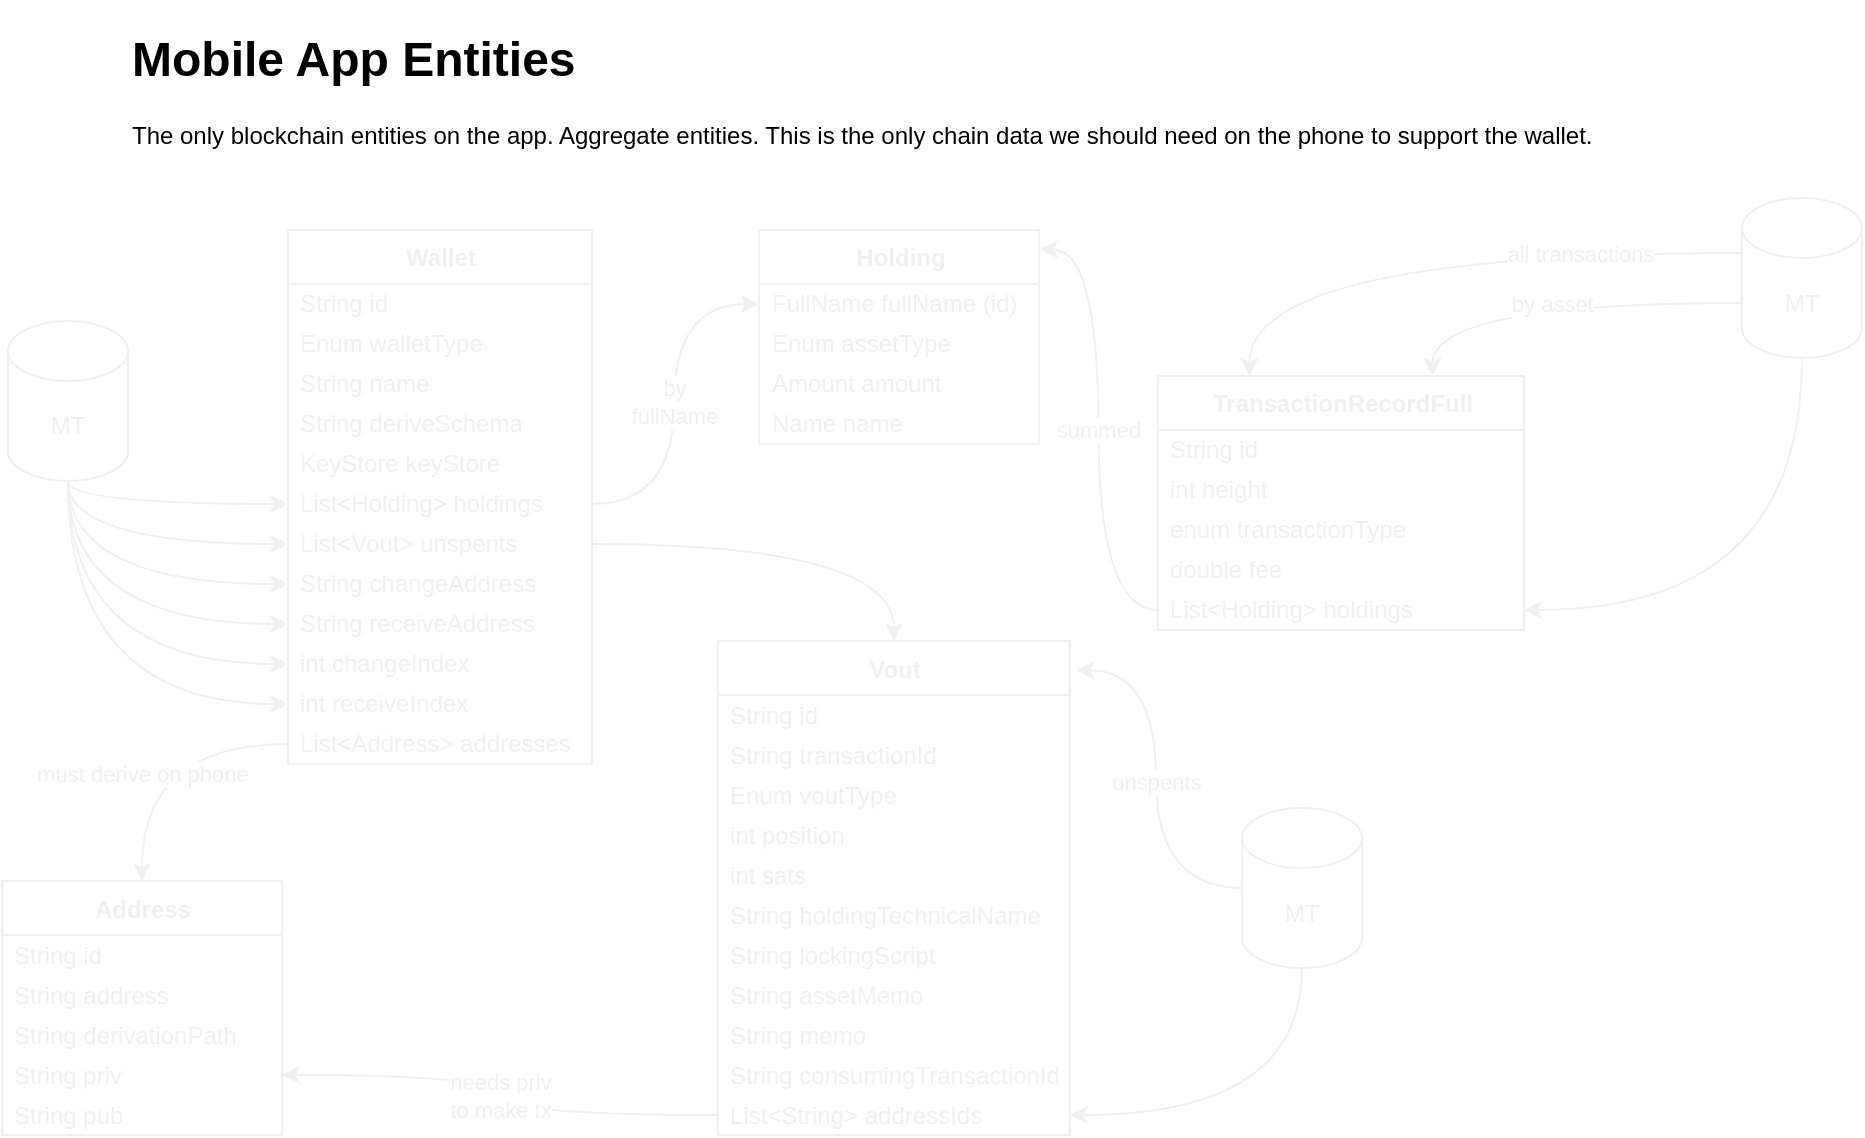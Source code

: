 <mxfile>
    <diagram id="anjcI6v9qnn2wcEVP-cM" name="Page-1">
        <mxGraphModel dx="-2636" dy="-5148" grid="1" gridSize="10" guides="1" tooltips="1" connect="1" arrows="1" fold="1" page="1" pageScale="1" pageWidth="850" pageHeight="1100" math="0" shadow="0">
            <root>
                <mxCell id="0"/>
                <mxCell id="1" parent="0"/>
                <mxCell id="2" value="&lt;h1&gt;Mobile App Entities&lt;/h1&gt;&lt;p&gt;The only blockchain entities on the app. Aggregate entities. This is the only chain data we should need on the phone to support the wallet.&lt;/p&gt;" style="text;html=1;strokeColor=none;fillColor=none;spacing=5;spacingTop=-20;whiteSpace=wrap;overflow=hidden;rounded=0;" parent="1" vertex="1">
                    <mxGeometry x="4320" y="5520" width="813" height="72" as="geometry"/>
                </mxCell>
                <mxCell id="3" value="&lt;b&gt;Address&lt;/b&gt;" style="swimlane;fontStyle=0;align=center;verticalAlign=top;childLayout=stackLayout;horizontal=1;startSize=27;horizontalStack=0;resizeParent=1;resizeParentMax=0;resizeLast=0;collapsible=0;marginBottom=0;html=1;labelBackgroundColor=none;fontColor=#F0F0F0;strokeColor=#F0F0F0;" parent="1" vertex="1">
                    <mxGeometry x="4260" y="5950.5" width="140" height="127" as="geometry"/>
                </mxCell>
                <mxCell id="4" value="String id" style="text;html=1;strokeColor=none;fillColor=none;align=left;verticalAlign=middle;spacingLeft=4;spacingRight=4;overflow=hidden;rotatable=0;points=[[0,0.5],[1,0.5]];portConstraint=eastwest;labelBackgroundColor=none;fontColor=#F0F0F0;" parent="3" vertex="1">
                    <mxGeometry y="27" width="140" height="20" as="geometry"/>
                </mxCell>
                <mxCell id="5" value="String address" style="text;html=1;strokeColor=none;fillColor=none;align=left;verticalAlign=middle;spacingLeft=4;spacingRight=4;overflow=hidden;rotatable=0;points=[[0,0.5],[1,0.5]];portConstraint=eastwest;labelBackgroundColor=none;fontColor=#F0F0F0;" parent="3" vertex="1">
                    <mxGeometry y="47" width="140" height="20" as="geometry"/>
                </mxCell>
                <mxCell id="6" value="String derivationPath" style="text;html=1;strokeColor=none;fillColor=none;align=left;verticalAlign=middle;spacingLeft=4;spacingRight=4;overflow=hidden;rotatable=0;points=[[0,0.5],[1,0.5]];portConstraint=eastwest;labelBackgroundColor=none;fontColor=#F0F0F0;" parent="3" vertex="1">
                    <mxGeometry y="67" width="140" height="20" as="geometry"/>
                </mxCell>
                <mxCell id="7" value="String priv" style="text;html=1;strokeColor=none;fillColor=none;align=left;verticalAlign=middle;spacingLeft=4;spacingRight=4;overflow=hidden;rotatable=0;points=[[0,0.5],[1,0.5]];portConstraint=eastwest;labelBackgroundColor=none;fontColor=#F0F0F0;" parent="3" vertex="1">
                    <mxGeometry y="87" width="140" height="20" as="geometry"/>
                </mxCell>
                <mxCell id="8" value="String pub" style="text;html=1;strokeColor=none;fillColor=none;align=left;verticalAlign=middle;spacingLeft=4;spacingRight=4;overflow=hidden;rotatable=0;points=[[0,0.5],[1,0.5]];portConstraint=eastwest;labelBackgroundColor=none;fontColor=#F0F0F0;" parent="3" vertex="1">
                    <mxGeometry y="107" width="140" height="20" as="geometry"/>
                </mxCell>
                <mxCell id="9" value="&lt;b&gt;Wallet&lt;/b&gt;&lt;br&gt;" style="swimlane;fontStyle=0;align=center;verticalAlign=top;childLayout=stackLayout;horizontal=1;startSize=27;horizontalStack=0;resizeParent=1;resizeParentMax=0;resizeLast=0;collapsible=0;marginBottom=0;html=1;labelBackgroundColor=none;fontColor=#F0F0F0;strokeColor=#F0F0F0;" parent="1" vertex="1">
                    <mxGeometry x="4403" y="5625" width="152" height="267" as="geometry"/>
                </mxCell>
                <mxCell id="10" value="String id" style="text;html=1;strokeColor=none;fillColor=none;align=left;verticalAlign=middle;spacingLeft=4;spacingRight=4;overflow=hidden;rotatable=0;points=[[0,0.5],[1,0.5]];portConstraint=eastwest;labelBackgroundColor=none;fontColor=#F0F0F0;" parent="9" vertex="1">
                    <mxGeometry y="27" width="152" height="20" as="geometry"/>
                </mxCell>
                <mxCell id="11" value="Enum walletType" style="text;html=1;strokeColor=none;fillColor=none;align=left;verticalAlign=middle;spacingLeft=4;spacingRight=4;overflow=hidden;rotatable=0;points=[[0,0.5],[1,0.5]];portConstraint=eastwest;labelBackgroundColor=none;fontColor=#F0F0F0;" parent="9" vertex="1">
                    <mxGeometry y="47" width="152" height="20" as="geometry"/>
                </mxCell>
                <mxCell id="12" value="String name" style="text;html=1;strokeColor=none;fillColor=none;align=left;verticalAlign=middle;spacingLeft=4;spacingRight=4;overflow=hidden;rotatable=0;points=[[0,0.5],[1,0.5]];portConstraint=eastwest;labelBackgroundColor=none;fontColor=#F0F0F0;" parent="9" vertex="1">
                    <mxGeometry y="67" width="152" height="20" as="geometry"/>
                </mxCell>
                <mxCell id="13" value="String deriveSchema" style="text;html=1;strokeColor=none;fillColor=none;align=left;verticalAlign=middle;spacingLeft=4;spacingRight=4;overflow=hidden;rotatable=0;points=[[0,0.5],[1,0.5]];portConstraint=eastwest;labelBackgroundColor=none;fontColor=#F0F0F0;" parent="9" vertex="1">
                    <mxGeometry y="87" width="152" height="20" as="geometry"/>
                </mxCell>
                <mxCell id="14" value="KeyStore keyStore" style="text;html=1;strokeColor=none;fillColor=none;align=left;verticalAlign=middle;spacingLeft=4;spacingRight=4;overflow=hidden;rotatable=0;points=[[0,0.5],[1,0.5]];portConstraint=eastwest;labelBackgroundColor=none;fontColor=#F0F0F0;" parent="9" vertex="1">
                    <mxGeometry y="107" width="152" height="20" as="geometry"/>
                </mxCell>
                <mxCell id="15" value="List&amp;lt;Holding&amp;gt; holdings" style="text;html=1;strokeColor=none;fillColor=none;align=left;verticalAlign=middle;spacingLeft=4;spacingRight=4;overflow=hidden;rotatable=0;points=[[0,0.5],[1,0.5]];portConstraint=eastwest;labelBackgroundColor=none;fontColor=#F0F0F0;" parent="9" vertex="1">
                    <mxGeometry y="127" width="152" height="20" as="geometry"/>
                </mxCell>
                <mxCell id="16" value="List&amp;lt;Vout&amp;gt; unspents" style="text;html=1;strokeColor=none;fillColor=none;align=left;verticalAlign=middle;spacingLeft=4;spacingRight=4;overflow=hidden;rotatable=0;points=[[0,0.5],[1,0.5]];portConstraint=eastwest;labelBackgroundColor=none;fontColor=#F0F0F0;" parent="9" vertex="1">
                    <mxGeometry y="147" width="152" height="20" as="geometry"/>
                </mxCell>
                <mxCell id="17" value="String changeAddress" style="text;html=1;strokeColor=none;fillColor=none;align=left;verticalAlign=middle;spacingLeft=4;spacingRight=4;overflow=hidden;rotatable=0;points=[[0,0.5],[1,0.5]];portConstraint=eastwest;labelBackgroundColor=none;fontColor=#F0F0F0;" parent="9" vertex="1">
                    <mxGeometry y="167" width="152" height="20" as="geometry"/>
                </mxCell>
                <mxCell id="18" value="String receiveAddress" style="text;html=1;strokeColor=none;fillColor=none;align=left;verticalAlign=middle;spacingLeft=4;spacingRight=4;overflow=hidden;rotatable=0;points=[[0,0.5],[1,0.5]];portConstraint=eastwest;labelBackgroundColor=none;fontColor=#F0F0F0;" parent="9" vertex="1">
                    <mxGeometry y="187" width="152" height="20" as="geometry"/>
                </mxCell>
                <mxCell id="19" value="int changeIndex" style="text;html=1;strokeColor=none;fillColor=none;align=left;verticalAlign=middle;spacingLeft=4;spacingRight=4;overflow=hidden;rotatable=0;points=[[0,0.5],[1,0.5]];portConstraint=eastwest;labelBackgroundColor=none;fontColor=#F0F0F0;" parent="9" vertex="1">
                    <mxGeometry y="207" width="152" height="20" as="geometry"/>
                </mxCell>
                <mxCell id="20" value="int receiveIndex" style="text;html=1;strokeColor=none;fillColor=none;align=left;verticalAlign=middle;spacingLeft=4;spacingRight=4;overflow=hidden;rotatable=0;points=[[0,0.5],[1,0.5]];portConstraint=eastwest;labelBackgroundColor=none;fontColor=#F0F0F0;" parent="9" vertex="1">
                    <mxGeometry y="227" width="152" height="20" as="geometry"/>
                </mxCell>
                <mxCell id="21" value="List&amp;lt;Address&amp;gt; addresses" style="text;html=1;strokeColor=none;fillColor=none;align=left;verticalAlign=middle;spacingLeft=4;spacingRight=4;overflow=hidden;rotatable=0;points=[[0,0.5],[1,0.5]];portConstraint=eastwest;labelBackgroundColor=none;fontColor=#F0F0F0;" parent="9" vertex="1">
                    <mxGeometry y="247" width="152" height="20" as="geometry"/>
                </mxCell>
                <mxCell id="22" value="&lt;b&gt;Vout&lt;br&gt;&lt;/b&gt;" style="swimlane;fontStyle=0;align=center;verticalAlign=top;childLayout=stackLayout;horizontal=1;startSize=27;horizontalStack=0;resizeParent=1;resizeParentMax=0;resizeLast=0;collapsible=0;marginBottom=0;html=1;labelBackgroundColor=none;fontColor=#F0F0F0;strokeColor=#F0F0F0;" parent="1" vertex="1">
                    <mxGeometry x="4618" y="5830.5" width="176" height="247" as="geometry"/>
                </mxCell>
                <mxCell id="23" value="String id" style="text;html=1;strokeColor=none;fillColor=none;align=left;verticalAlign=middle;spacingLeft=4;spacingRight=4;overflow=hidden;rotatable=0;points=[[0,0.5],[1,0.5]];portConstraint=eastwest;labelBackgroundColor=none;fontColor=#F0F0F0;" parent="22" vertex="1">
                    <mxGeometry y="27" width="176" height="20" as="geometry"/>
                </mxCell>
                <mxCell id="24" value="String transactionId" style="text;html=1;strokeColor=none;fillColor=none;align=left;verticalAlign=middle;spacingLeft=4;spacingRight=4;overflow=hidden;rotatable=0;points=[[0,0.5],[1,0.5]];portConstraint=eastwest;labelBackgroundColor=none;fontColor=#F0F0F0;" parent="22" vertex="1">
                    <mxGeometry y="47" width="176" height="20" as="geometry"/>
                </mxCell>
                <mxCell id="25" value="Enum voutType" style="text;html=1;strokeColor=none;fillColor=none;align=left;verticalAlign=middle;spacingLeft=4;spacingRight=4;overflow=hidden;rotatable=0;points=[[0,0.5],[1,0.5]];portConstraint=eastwest;labelBackgroundColor=none;fontColor=#F0F0F0;" parent="22" vertex="1">
                    <mxGeometry y="67" width="176" height="20" as="geometry"/>
                </mxCell>
                <mxCell id="26" value="int position" style="text;html=1;strokeColor=none;fillColor=none;align=left;verticalAlign=middle;spacingLeft=4;spacingRight=4;overflow=hidden;rotatable=0;points=[[0,0.5],[1,0.5]];portConstraint=eastwest;labelBackgroundColor=none;fontColor=#F0F0F0;" parent="22" vertex="1">
                    <mxGeometry y="87" width="176" height="20" as="geometry"/>
                </mxCell>
                <mxCell id="27" value="int sats" style="text;html=1;strokeColor=none;fillColor=none;align=left;verticalAlign=middle;spacingLeft=4;spacingRight=4;overflow=hidden;rotatable=0;points=[[0,0.5],[1,0.5]];portConstraint=eastwest;labelBackgroundColor=none;fontColor=#F0F0F0;" parent="22" vertex="1">
                    <mxGeometry y="107" width="176" height="20" as="geometry"/>
                </mxCell>
                <mxCell id="28" value="String holdingTechnicalName" style="text;html=1;strokeColor=none;fillColor=none;align=left;verticalAlign=middle;spacingLeft=4;spacingRight=4;overflow=hidden;rotatable=0;points=[[0,0.5],[1,0.5]];portConstraint=eastwest;labelBackgroundColor=none;fontColor=#F0F0F0;" parent="22" vertex="1">
                    <mxGeometry y="127" width="176" height="20" as="geometry"/>
                </mxCell>
                <mxCell id="29" value="String lockingScript" style="text;html=1;strokeColor=none;fillColor=none;align=left;verticalAlign=middle;spacingLeft=4;spacingRight=4;overflow=hidden;rotatable=0;points=[[0,0.5],[1,0.5]];portConstraint=eastwest;labelBackgroundColor=none;fontColor=#F0F0F0;" parent="22" vertex="1">
                    <mxGeometry y="147" width="176" height="20" as="geometry"/>
                </mxCell>
                <mxCell id="30" value="String assetMemo" style="text;html=1;strokeColor=none;fillColor=none;align=left;verticalAlign=middle;spacingLeft=4;spacingRight=4;overflow=hidden;rotatable=0;points=[[0,0.5],[1,0.5]];portConstraint=eastwest;labelBackgroundColor=none;fontColor=#F0F0F0;" parent="22" vertex="1">
                    <mxGeometry y="167" width="176" height="20" as="geometry"/>
                </mxCell>
                <mxCell id="31" value="String memo" style="text;html=1;strokeColor=none;fillColor=none;align=left;verticalAlign=middle;spacingLeft=4;spacingRight=4;overflow=hidden;rotatable=0;points=[[0,0.5],[1,0.5]];portConstraint=eastwest;labelBackgroundColor=none;fontColor=#F0F0F0;" parent="22" vertex="1">
                    <mxGeometry y="187" width="176" height="20" as="geometry"/>
                </mxCell>
                <mxCell id="32" value="String consumingTransactionId" style="text;html=1;strokeColor=none;fillColor=none;align=left;verticalAlign=middle;spacingLeft=4;spacingRight=4;overflow=hidden;rotatable=0;points=[[0,0.5],[1,0.5]];portConstraint=eastwest;labelBackgroundColor=none;fontColor=#F0F0F0;" parent="22" vertex="1">
                    <mxGeometry y="207" width="176" height="20" as="geometry"/>
                </mxCell>
                <mxCell id="33" value="List&amp;lt;String&amp;gt; addressIds" style="text;html=1;strokeColor=none;fillColor=none;align=left;verticalAlign=middle;spacingLeft=4;spacingRight=4;overflow=hidden;rotatable=0;points=[[0,0.5],[1,0.5]];portConstraint=eastwest;labelBackgroundColor=none;fontColor=#F0F0F0;" parent="22" vertex="1">
                    <mxGeometry y="227" width="176" height="20" as="geometry"/>
                </mxCell>
                <mxCell id="34" value="&lt;b&gt;TransactionRecordFull&lt;/b&gt;" style="swimlane;fontStyle=0;align=center;verticalAlign=top;childLayout=stackLayout;horizontal=1;startSize=27;horizontalStack=0;resizeParent=1;resizeParentMax=0;resizeLast=0;collapsible=0;marginBottom=0;html=1;labelBackgroundColor=none;fontColor=#F0F0F0;strokeColor=#F0F0F0;" parent="1" vertex="1">
                    <mxGeometry x="4838" y="5698" width="183" height="127" as="geometry"/>
                </mxCell>
                <mxCell id="35" value="String id" style="text;html=1;strokeColor=none;fillColor=none;align=left;verticalAlign=middle;spacingLeft=4;spacingRight=4;overflow=hidden;rotatable=0;points=[[0,0.5],[1,0.5]];portConstraint=eastwest;labelBackgroundColor=none;fontColor=#F0F0F0;" parent="34" vertex="1">
                    <mxGeometry y="27" width="183" height="20" as="geometry"/>
                </mxCell>
                <mxCell id="36" value="int height" style="text;html=1;strokeColor=none;fillColor=none;align=left;verticalAlign=middle;spacingLeft=4;spacingRight=4;overflow=hidden;rotatable=0;points=[[0,0.5],[1,0.5]];portConstraint=eastwest;labelBackgroundColor=none;fontColor=#F0F0F0;" parent="34" vertex="1">
                    <mxGeometry y="47" width="183" height="20" as="geometry"/>
                </mxCell>
                <mxCell id="37" value="enum transactionType" style="text;html=1;strokeColor=none;fillColor=none;align=left;verticalAlign=middle;spacingLeft=4;spacingRight=4;overflow=hidden;rotatable=0;points=[[0,0.5],[1,0.5]];portConstraint=eastwest;labelBackgroundColor=none;fontColor=#F0F0F0;" parent="34" vertex="1">
                    <mxGeometry y="67" width="183" height="20" as="geometry"/>
                </mxCell>
                <mxCell id="38" value="double fee" style="text;html=1;strokeColor=none;fillColor=none;align=left;verticalAlign=middle;spacingLeft=4;spacingRight=4;overflow=hidden;rotatable=0;points=[[0,0.5],[1,0.5]];portConstraint=eastwest;labelBackgroundColor=none;fontColor=#F0F0F0;" parent="34" vertex="1">
                    <mxGeometry y="87" width="183" height="20" as="geometry"/>
                </mxCell>
                <mxCell id="39" value="List&amp;lt;Holding&amp;gt; holdings" style="text;html=1;strokeColor=none;fillColor=none;align=left;verticalAlign=middle;spacingLeft=4;spacingRight=4;overflow=hidden;rotatable=0;points=[[0,0.5],[1,0.5]];portConstraint=eastwest;labelBackgroundColor=none;fontColor=#F0F0F0;" parent="34" vertex="1">
                    <mxGeometry y="107" width="183" height="20" as="geometry"/>
                </mxCell>
                <mxCell id="40" value="&lt;b&gt;Holding&lt;/b&gt;" style="swimlane;fontStyle=0;align=center;verticalAlign=top;childLayout=stackLayout;horizontal=1;startSize=27;horizontalStack=0;resizeParent=1;resizeParentMax=0;resizeLast=0;collapsible=0;marginBottom=0;html=1;labelBackgroundColor=none;fontColor=#F0F0F0;strokeColor=#F0F0F0;" parent="1" vertex="1">
                    <mxGeometry x="4638.5" y="5625" width="140" height="107" as="geometry"/>
                </mxCell>
                <mxCell id="66" value="FullName fullName (id)" style="text;html=1;strokeColor=none;fillColor=none;align=left;verticalAlign=middle;spacingLeft=4;spacingRight=4;overflow=hidden;rotatable=0;points=[[0,0.5],[1,0.5]];portConstraint=eastwest;labelBackgroundColor=none;fontColor=#F0F0F0;" vertex="1" parent="40">
                    <mxGeometry y="27" width="140" height="20" as="geometry"/>
                </mxCell>
                <mxCell id="67" value="Enum assetType" style="text;html=1;strokeColor=none;fillColor=none;align=left;verticalAlign=middle;spacingLeft=4;spacingRight=4;overflow=hidden;rotatable=0;points=[[0,0.5],[1,0.5]];portConstraint=eastwest;labelBackgroundColor=none;fontColor=#F0F0F0;" vertex="1" parent="40">
                    <mxGeometry y="47" width="140" height="20" as="geometry"/>
                </mxCell>
                <mxCell id="68" value="Amount amount" style="text;html=1;strokeColor=none;fillColor=none;align=left;verticalAlign=middle;spacingLeft=4;spacingRight=4;overflow=hidden;rotatable=0;points=[[0,0.5],[1,0.5]];portConstraint=eastwest;labelBackgroundColor=none;fontColor=#F0F0F0;" vertex="1" parent="40">
                    <mxGeometry y="67" width="140" height="20" as="geometry"/>
                </mxCell>
                <mxCell id="69" value="Name name" style="text;html=1;strokeColor=none;fillColor=none;align=left;verticalAlign=middle;spacingLeft=4;spacingRight=4;overflow=hidden;rotatable=0;points=[[0,0.5],[1,0.5]];portConstraint=eastwest;labelBackgroundColor=none;fontColor=#F0F0F0;" vertex="1" parent="40">
                    <mxGeometry y="87" width="140" height="20" as="geometry"/>
                </mxCell>
                <mxCell id="47" value="by &lt;br&gt;fullName" style="edgeStyle=orthogonalEdgeStyle;curved=1;html=1;labelBackgroundColor=default;fontColor=#F0F0F0;endArrow=classic;endFill=1;strokeColor=#F0F0F0;exitX=1;exitY=0.5;exitDx=0;exitDy=0;entryX=0;entryY=0.5;entryDx=0;entryDy=0;" parent="1" source="15" target="66" edge="1">
                    <mxGeometry relative="1" as="geometry">
                        <mxPoint x="4596" y="5650" as="targetPoint"/>
                        <Array as="points">
                            <mxPoint x="4596" y="5762"/>
                            <mxPoint x="4596" y="5662"/>
                        </Array>
                    </mxGeometry>
                </mxCell>
                <mxCell id="48" value="needs priv&lt;br&gt;to make tx" style="edgeStyle=orthogonalEdgeStyle;curved=1;html=1;entryX=1;entryY=0.5;entryDx=0;entryDy=0;labelBackgroundColor=default;fontColor=#F0F0F0;endArrow=classic;endFill=1;strokeColor=#F0F0F0;" parent="1" source="33" target="7" edge="1">
                    <mxGeometry relative="1" as="geometry"/>
                </mxCell>
                <mxCell id="49" value="summed" style="edgeStyle=orthogonalEdgeStyle;curved=1;html=1;entryX=1.004;entryY=0.091;entryDx=0;entryDy=0;labelBackgroundColor=default;fontColor=#F0F0F0;endArrow=classic;endFill=1;strokeColor=#F0F0F0;entryPerimeter=0;" parent="1" source="39" target="40" edge="1">
                    <mxGeometry relative="1" as="geometry"/>
                </mxCell>
                <mxCell id="50" style="edgeStyle=orthogonalEdgeStyle;curved=1;html=1;labelBackgroundColor=default;fontColor=#F0F0F0;endArrow=classic;endFill=1;strokeColor=#F0F0F0;" parent="1" source="16" target="22" edge="1">
                    <mxGeometry relative="1" as="geometry">
                        <mxPoint x="4587" y="5883" as="targetPoint"/>
                    </mxGeometry>
                </mxCell>
                <mxCell id="51" value="must derive on phone" style="edgeStyle=orthogonalEdgeStyle;curved=1;html=1;entryX=0.5;entryY=0;entryDx=0;entryDy=0;labelBackgroundColor=default;fontColor=#F0F0F0;endArrow=classic;endFill=1;strokeColor=#F0F0F0;" parent="1" source="21" target="3" edge="1">
                    <mxGeometry x="0.246" relative="1" as="geometry">
                        <mxPoint as="offset"/>
                    </mxGeometry>
                </mxCell>
                <mxCell id="52" style="edgeStyle=orthogonalEdgeStyle;curved=1;html=1;entryX=0;entryY=0.5;entryDx=0;entryDy=0;labelBackgroundColor=default;fontColor=#F0F0F0;endArrow=classic;endFill=1;strokeColor=#F0F0F0;" parent="1" source="58" target="20" edge="1">
                    <mxGeometry relative="1" as="geometry"/>
                </mxCell>
                <mxCell id="53" style="edgeStyle=orthogonalEdgeStyle;curved=1;html=1;entryX=0;entryY=0.5;entryDx=0;entryDy=0;labelBackgroundColor=default;fontColor=#F0F0F0;endArrow=classic;endFill=1;strokeColor=#F0F0F0;" parent="1" source="58" target="19" edge="1">
                    <mxGeometry relative="1" as="geometry"/>
                </mxCell>
                <mxCell id="54" style="edgeStyle=orthogonalEdgeStyle;curved=1;html=1;entryX=0;entryY=0.5;entryDx=0;entryDy=0;labelBackgroundColor=default;fontColor=#F0F0F0;endArrow=classic;endFill=1;strokeColor=#F0F0F0;" parent="1" source="58" target="18" edge="1">
                    <mxGeometry relative="1" as="geometry"/>
                </mxCell>
                <mxCell id="55" style="edgeStyle=orthogonalEdgeStyle;curved=1;html=1;entryX=0;entryY=0.5;entryDx=0;entryDy=0;labelBackgroundColor=default;fontColor=#F0F0F0;endArrow=classic;endFill=1;strokeColor=#F0F0F0;" parent="1" source="58" target="17" edge="1">
                    <mxGeometry relative="1" as="geometry"/>
                </mxCell>
                <mxCell id="56" style="edgeStyle=orthogonalEdgeStyle;curved=1;html=1;labelBackgroundColor=default;fontColor=#F0F0F0;endArrow=classic;endFill=1;strokeColor=#F0F0F0;" parent="1" source="58" target="15" edge="1">
                    <mxGeometry relative="1" as="geometry"/>
                </mxCell>
                <mxCell id="57" style="edgeStyle=orthogonalEdgeStyle;curved=1;html=1;entryX=0;entryY=0.5;entryDx=0;entryDy=0;labelBackgroundColor=default;fontColor=#F0F0F0;endArrow=classic;endFill=1;strokeColor=#F0F0F0;" parent="1" source="58" target="16" edge="1">
                    <mxGeometry relative="1" as="geometry"/>
                </mxCell>
                <mxCell id="58" value="MT" style="shape=cylinder3;whiteSpace=wrap;html=1;boundedLbl=1;backgroundOutline=1;size=15;labelBackgroundColor=none;fontColor=#F0F0F0;strokeColor=#F0F0F0;" parent="1" vertex="1">
                    <mxGeometry x="4263" y="5670.5" width="60" height="80" as="geometry"/>
                </mxCell>
                <mxCell id="59" value="all transactions" style="edgeStyle=orthogonalEdgeStyle;curved=1;html=1;entryX=0.25;entryY=0;entryDx=0;entryDy=0;labelBackgroundColor=default;fontColor=#F0F0F0;endArrow=classic;endFill=1;strokeColor=#F0F0F0;exitX=0;exitY=0;exitDx=0;exitDy=27.5;exitPerimeter=0;" parent="1" source="62" target="34" edge="1">
                    <mxGeometry x="-0.47" relative="1" as="geometry">
                        <mxPoint as="offset"/>
                    </mxGeometry>
                </mxCell>
                <mxCell id="60" style="edgeStyle=orthogonalEdgeStyle;curved=1;html=1;labelBackgroundColor=default;fontColor=#F0F0F0;endArrow=classic;endFill=1;strokeColor=#F0F0F0;" parent="1" source="62" target="39" edge="1">
                    <mxGeometry relative="1" as="geometry"/>
                </mxCell>
                <mxCell id="61" value="by asset" style="edgeStyle=orthogonalEdgeStyle;curved=1;html=1;entryX=0.75;entryY=0;entryDx=0;entryDy=0;labelBackgroundColor=default;fontColor=#F0F0F0;endArrow=classic;endFill=1;strokeColor=#F0F0F0;exitX=0;exitY=0;exitDx=0;exitDy=52.5;exitPerimeter=0;" parent="1" source="62" target="34" edge="1">
                    <mxGeometry relative="1" as="geometry"/>
                </mxCell>
                <mxCell id="62" value="MT" style="shape=cylinder3;whiteSpace=wrap;html=1;boundedLbl=1;backgroundOutline=1;size=15;labelBackgroundColor=none;fontColor=#F0F0F0;strokeColor=#F0F0F0;" parent="1" vertex="1">
                    <mxGeometry x="5130" y="5609" width="60" height="80" as="geometry"/>
                </mxCell>
                <mxCell id="63" value="unspents" style="edgeStyle=orthogonalEdgeStyle;curved=1;html=1;entryX=1.018;entryY=0.059;entryDx=0;entryDy=0;entryPerimeter=0;labelBackgroundColor=default;fontColor=#F0F0F0;endArrow=classic;endFill=1;strokeColor=#F0F0F0;" parent="1" source="65" target="22" edge="1">
                    <mxGeometry relative="1" as="geometry"/>
                </mxCell>
                <mxCell id="64" style="edgeStyle=orthogonalEdgeStyle;curved=1;html=1;entryX=1;entryY=0.5;entryDx=0;entryDy=0;labelBackgroundColor=default;fontColor=#F0F0F0;endArrow=classic;endFill=1;strokeColor=#F0F0F0;" parent="1" source="65" target="33" edge="1">
                    <mxGeometry relative="1" as="geometry"/>
                </mxCell>
                <mxCell id="65" value="MT" style="shape=cylinder3;whiteSpace=wrap;html=1;boundedLbl=1;backgroundOutline=1;size=15;labelBackgroundColor=none;fontColor=#F0F0F0;strokeColor=#F0F0F0;" parent="1" vertex="1">
                    <mxGeometry x="4880" y="5914" width="60" height="80" as="geometry"/>
                </mxCell>
            </root>
        </mxGraphModel>
    </diagram>
</mxfile>